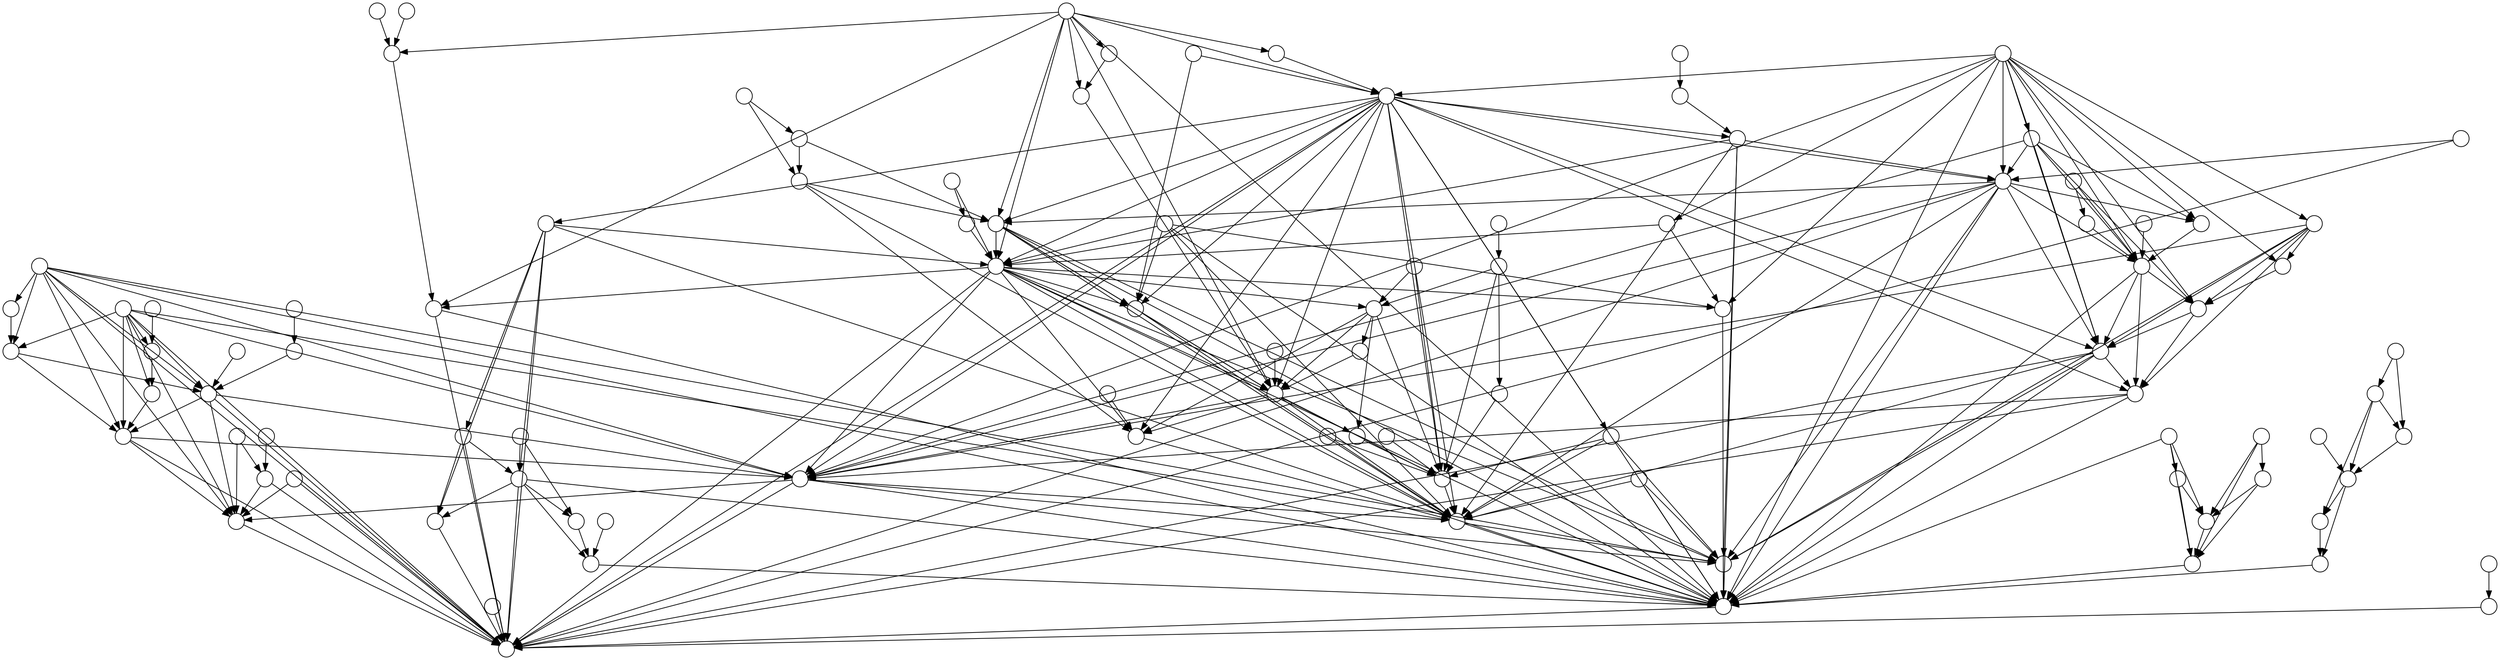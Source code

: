 digraph G {
  graph [splines=false overlap=false]
  node  [shape=ellipse, width=0.3, height=0.3, label=""]
  0 ;
  1 ;
  2 ;
  3 ;
  4 ;
  5 ;
  6 ;
  7 ;
  8 ;
  9 ;
  10 ;
  11 ;
  12 ;
  13 ;
  14 ;
  15 ;
  16 ;
  17 ;
  18 ;
  19 ;
  20 ;
  21 ;
  22 ;
  23 ;
  24 ;
  25 ;
  26 ;
  27 ;
  28 ;
  29 ;
  30 ;
  31 ;
  32 ;
  33 ;
  34 ;
  35 ;
  36 ;
  37 ;
  38 ;
  39 ;
  40 ;
  41 ;
  42 ;
  43 ;
  44 ;
  45 ;
  46 ;
  47 ;
  48 ;
  49 ;
  50 ;
  51 ;
  52 ;
  53 ;
  54 ;
  55 ;
  56 ;
  57 ;
  58 ;
  59 ;
  60 ;
  61 ;
  62 ;
  63 ;
  64 ;
  65 ;
  66 ;
  67 ;
  68 ;
  69 ;
  70 ;
  71 ;
  72 ;
  73 ;
  74 ;
  75 ;
  76 ;
  77 ;
  78 ;
  79 ;
  80 ;
  81 ;
  82 ;
  83 ;
  84 ;
  85 ;
  86 ;
  87 ;
  88 ;
  89 ;
  90 ;
  91 ;
  92 ;
  93 ;
  94 ;
  95 ;
  96 ;
  97 ;
  98 ;
  99 ;
  1 -> 0;
  2 -> 0;
  2 -> 1;
  3 -> 1;
  4 -> 0;
  5 -> 0;
  6 -> 1;
  6 -> 3;
  7 -> 6;
  8 -> 0;
  8 -> 1;
  8 -> 3;
  8 -> 4;
  8 -> 6;
  9 -> 1;
  10 -> 9;
  11 -> 1;
  12 -> 9;
  12 -> 10;
  13 -> 7;
  14 -> 0;
  15 -> 6;
  16 -> 7;
  17 -> 0;
  17 -> 4;
  17 -> 8;
  18 -> 0;
  18 -> 1;
  18 -> 8;
  19 -> 6;
  19 -> 7;
  19 -> 8;
  19 -> 13;
  19 -> 15;
  20 -> 19;
  21 -> 11;
  22 -> 0;
  22 -> 1;
  22 -> 11;
  22 -> 14;
  22 -> 21;
  23 -> 2;
  24 -> 1;
  25 -> 17;
  26 -> 7;
  26 -> 13;
  26 -> 15;
  26 -> 19;
  26 -> 20;
  27 -> 1;
  28 -> 0;
  28 -> 4;
  28 -> 8;
  28 -> 17;
  29 -> 0;
  30 -> 7;
  30 -> 16;
  30 -> 26;
  31 -> 6;
  31 -> 19;
  32 -> 23;
  33 -> 0;
  33 -> 1;
  33 -> 2;
  33 -> 3;
  33 -> 6;
  33 -> 8;
  33 -> 15;
  33 -> 19;
  33 -> 24;
  33 -> 26;
  33 -> 31;
  34 -> 15;
  35 -> 1;
  35 -> 3;
  35 -> 6;
  35 -> 19;
  35 -> 31;
  35 -> 33;
  36 -> 30;
  37 -> 17;
  37 -> 28;
  38 -> 0;
  38 -> 1;
  38 -> 3;
  38 -> 6;
  38 -> 18;
  39 -> 28;
  40 -> 0;
  40 -> 14;
  40 -> 22;
  41 -> 6;
  41 -> 15;
  41 -> 35;
  42 -> 0;
  42 -> 1;
  42 -> 14;
  42 -> 22;
  42 -> 33;
  42 -> 40;
  43 -> 37;
  44 -> 18;
  44 -> 38;
  45 -> 1;
  45 -> 18;
  45 -> 38;
  45 -> 44;
  46 -> 23;
  47 -> 45;
  48 -> 19;
  49 -> 0;
  49 -> 1;
  49 -> 3;
  49 -> 6;
  49 -> 8;
  49 -> 35;
  49 -> 38;
  49 -> 45;
  49 -> 47;
  50 -> 27;
  51 -> 28;
  52 -> 3;
  52 -> 6;
  52 -> 7;
  53 -> 35;
  53 -> 41;
  54 -> 51;
  55 -> 1;
  55 -> 3;
  55 -> 6;
  55 -> 33;
  55 -> 49;
  56 -> 25;
  57 -> 24;
  57 -> 33;
  58 -> 44;
  59 -> 8;
  59 -> 38;
  59 -> 44;
  59 -> 45;
  59 -> 47;
  59 -> 49;
  60 -> 21;
  60 -> 22;
  61 -> 0;
  61 -> 4;
  61 -> 6;
  61 -> 8;
  61 -> 17;
  61 -> 25;
  61 -> 28;
  61 -> 37;
  61 -> 56;
  62 -> 0;
  62 -> 1;
  62 -> 6;
  62 -> 7;
  62 -> 8;
  62 -> 15;
  62 -> 18;
  62 -> 19;
  62 -> 31;
  62 -> 33;
  62 -> 35;
  62 -> 38;
  62 -> 42;
  62 -> 49;
  62 -> 52;
  62 -> 55;
  63 -> 56;
  64 -> 48;
  65 -> 0;
  65 -> 4;
  66 -> 33;
  67 -> 27;
  67 -> 50;
  68 -> 1;
  68 -> 6;
  68 -> 24;
  68 -> 31;
  68 -> 33;
  69 -> 12;
  70 -> 12;
  71 -> 10;
  71 -> 12;
  71 -> 70;
  72 -> 45;
  73 -> 7;
  74 -> 19;
  75 -> 27;
  75 -> 50;
  76 -> 27;
  76 -> 50;
  76 -> 67;
  77 -> 0;
  77 -> 4;
  78 -> 7;
  78 -> 26;
  79 -> 1;
  79 -> 3;
  79 -> 6;
  80 -> 55;
  81 -> 41;
  81 -> 53;
  82 -> 62;
  83 -> 45;
  84 -> 7;
  85 -> 11;
  86 -> 1;
  86 -> 27;
  86 -> 50;
  86 -> 75;
  87 -> 0;
  87 -> 49;
  88 -> 3;
  88 -> 8;
  88 -> 18;
  88 -> 38;
  88 -> 44;
  88 -> 58;
  89 -> 1;
  89 -> 2;
  89 -> 19;
  89 -> 23;
  89 -> 33;
  89 -> 35;
  89 -> 48;
  89 -> 62;
  89 -> 64;
  89 -> 82;
  90 -> 1;
  90 -> 8;
  90 -> 24;
  90 -> 38;
  90 -> 44;
  90 -> 45;
  90 -> 47;
  90 -> 49;
  90 -> 57;
  90 -> 58;
  90 -> 59;
  90 -> 62;
  90 -> 88;
  91 -> 0;
  91 -> 1;
  91 -> 3;
  91 -> 4;
  91 -> 8;
  91 -> 17;
  91 -> 28;
  91 -> 37;
  91 -> 43;
  92 -> 45;
  92 -> 72;
  93 -> 5;
  94 -> 70;
  94 -> 71;
  95 -> 65;
  96 -> 33;
  96 -> 66;
  97 -> 31;
  97 -> 62;
  98 -> 4;
  98 -> 65;
  99 -> 80;
}
